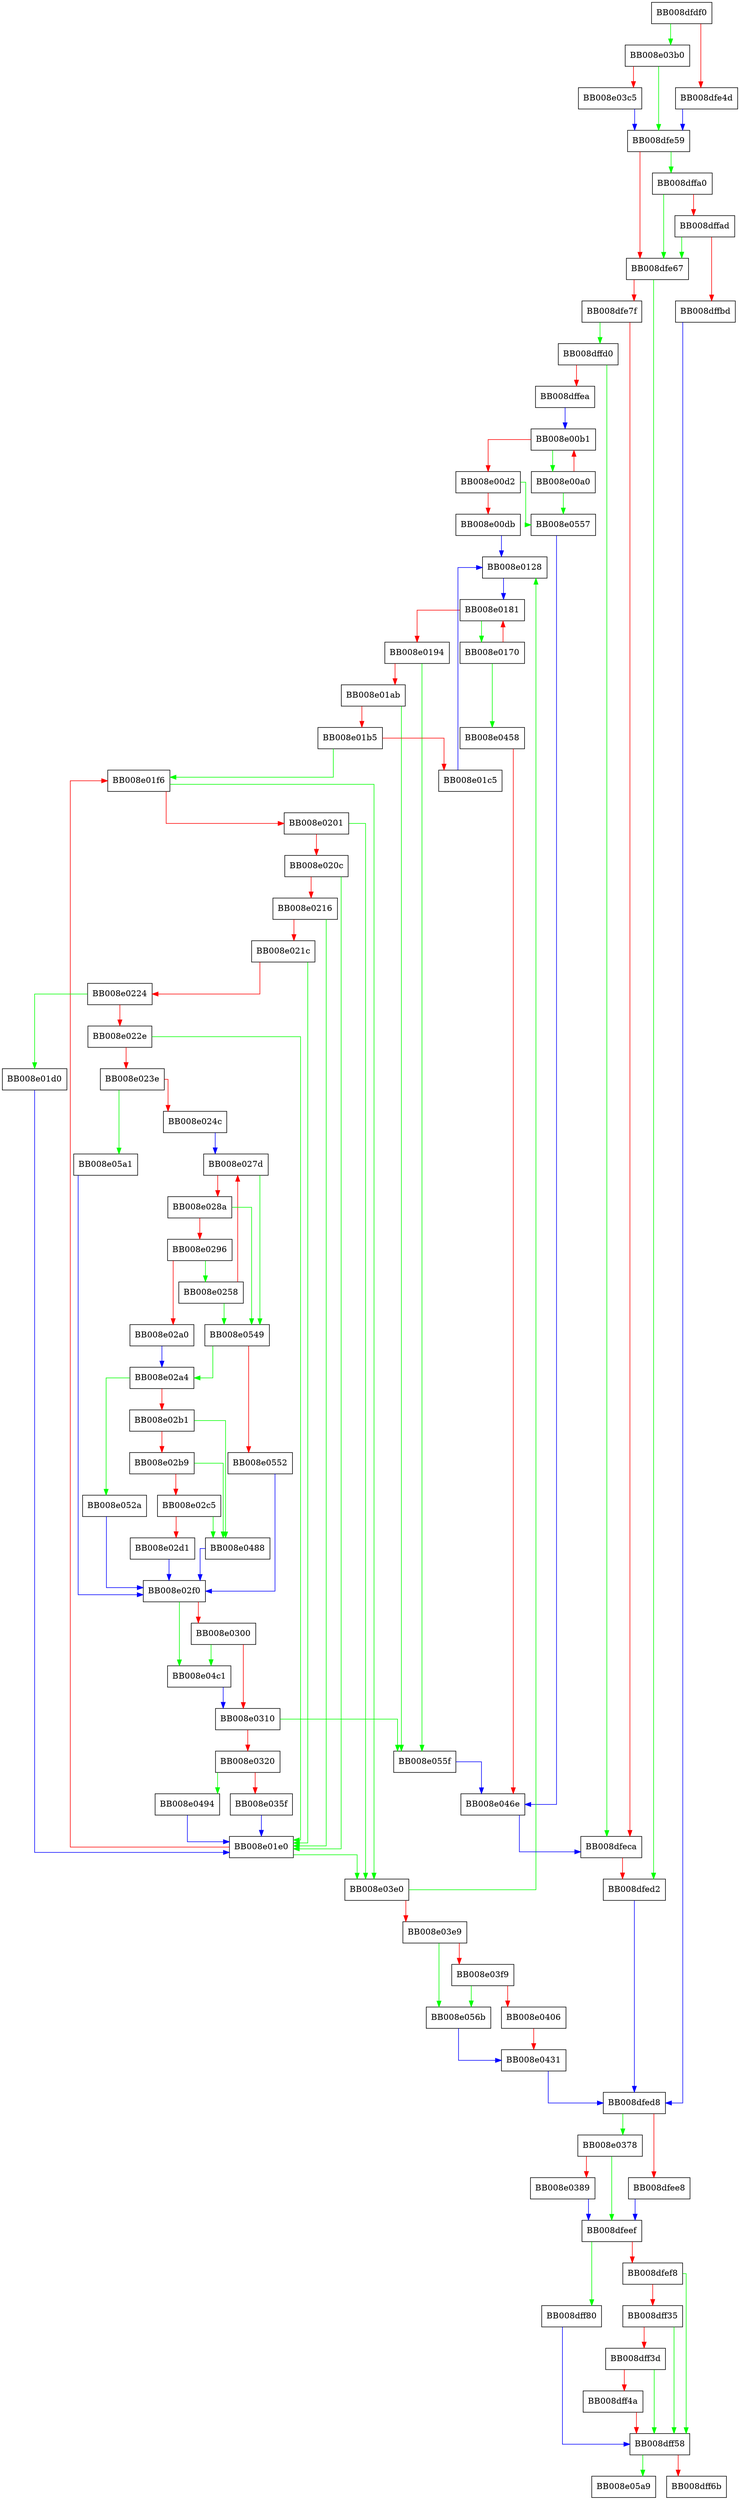 digraph __check_pf {
  node [shape="box"];
  graph [splines=ortho];
  BB008dfdf0 -> BB008e03b0 [color="green"];
  BB008dfdf0 -> BB008dfe4d [color="red"];
  BB008dfe4d -> BB008dfe59 [color="blue"];
  BB008dfe59 -> BB008dffa0 [color="green"];
  BB008dfe59 -> BB008dfe67 [color="red"];
  BB008dfe67 -> BB008dfed2 [color="green"];
  BB008dfe67 -> BB008dfe7f [color="red"];
  BB008dfe7f -> BB008dffd0 [color="green"];
  BB008dfe7f -> BB008dfeca [color="red"];
  BB008dfeca -> BB008dfed2 [color="red"];
  BB008dfed2 -> BB008dfed8 [color="blue"];
  BB008dfed8 -> BB008e0378 [color="green"];
  BB008dfed8 -> BB008dfee8 [color="red"];
  BB008dfee8 -> BB008dfeef [color="blue"];
  BB008dfeef -> BB008dff80 [color="green"];
  BB008dfeef -> BB008dfef8 [color="red"];
  BB008dfef8 -> BB008dff58 [color="green"];
  BB008dfef8 -> BB008dff35 [color="red"];
  BB008dff35 -> BB008dff58 [color="green"];
  BB008dff35 -> BB008dff3d [color="red"];
  BB008dff3d -> BB008dff58 [color="green"];
  BB008dff3d -> BB008dff4a [color="red"];
  BB008dff4a -> BB008dff58 [color="red"];
  BB008dff58 -> BB008e05a9 [color="green"];
  BB008dff58 -> BB008dff6b [color="red"];
  BB008dff80 -> BB008dff58 [color="blue"];
  BB008dffa0 -> BB008dfe67 [color="green"];
  BB008dffa0 -> BB008dffad [color="red"];
  BB008dffad -> BB008dfe67 [color="green"];
  BB008dffad -> BB008dffbd [color="red"];
  BB008dffbd -> BB008dfed8 [color="blue"];
  BB008dffd0 -> BB008dfeca [color="green"];
  BB008dffd0 -> BB008dffea [color="red"];
  BB008dffea -> BB008e00b1 [color="blue"];
  BB008e00a0 -> BB008e0557 [color="green"];
  BB008e00a0 -> BB008e00b1 [color="red"];
  BB008e00b1 -> BB008e00a0 [color="green"];
  BB008e00b1 -> BB008e00d2 [color="red"];
  BB008e00d2 -> BB008e0557 [color="green"];
  BB008e00d2 -> BB008e00db [color="red"];
  BB008e00db -> BB008e0128 [color="blue"];
  BB008e0128 -> BB008e0181 [color="blue"];
  BB008e0170 -> BB008e0458 [color="green"];
  BB008e0170 -> BB008e0181 [color="red"];
  BB008e0181 -> BB008e0170 [color="green"];
  BB008e0181 -> BB008e0194 [color="red"];
  BB008e0194 -> BB008e055f [color="green"];
  BB008e0194 -> BB008e01ab [color="red"];
  BB008e01ab -> BB008e055f [color="green"];
  BB008e01ab -> BB008e01b5 [color="red"];
  BB008e01b5 -> BB008e01f6 [color="green"];
  BB008e01b5 -> BB008e01c5 [color="red"];
  BB008e01c5 -> BB008e0128 [color="blue"];
  BB008e01d0 -> BB008e01e0 [color="blue"];
  BB008e01e0 -> BB008e03e0 [color="green"];
  BB008e01e0 -> BB008e01f6 [color="red"];
  BB008e01f6 -> BB008e03e0 [color="green"];
  BB008e01f6 -> BB008e0201 [color="red"];
  BB008e0201 -> BB008e03e0 [color="green"];
  BB008e0201 -> BB008e020c [color="red"];
  BB008e020c -> BB008e01e0 [color="green"];
  BB008e020c -> BB008e0216 [color="red"];
  BB008e0216 -> BB008e01e0 [color="green"];
  BB008e0216 -> BB008e021c [color="red"];
  BB008e021c -> BB008e01e0 [color="green"];
  BB008e021c -> BB008e0224 [color="red"];
  BB008e0224 -> BB008e01d0 [color="green"];
  BB008e0224 -> BB008e022e [color="red"];
  BB008e022e -> BB008e01e0 [color="green"];
  BB008e022e -> BB008e023e [color="red"];
  BB008e023e -> BB008e05a1 [color="green"];
  BB008e023e -> BB008e024c [color="red"];
  BB008e024c -> BB008e027d [color="blue"];
  BB008e0258 -> BB008e0549 [color="green"];
  BB008e0258 -> BB008e027d [color="red"];
  BB008e027d -> BB008e0549 [color="green"];
  BB008e027d -> BB008e028a [color="red"];
  BB008e028a -> BB008e0549 [color="green"];
  BB008e028a -> BB008e0296 [color="red"];
  BB008e0296 -> BB008e0258 [color="green"];
  BB008e0296 -> BB008e02a0 [color="red"];
  BB008e02a0 -> BB008e02a4 [color="blue"];
  BB008e02a4 -> BB008e052a [color="green"];
  BB008e02a4 -> BB008e02b1 [color="red"];
  BB008e02b1 -> BB008e0488 [color="green"];
  BB008e02b1 -> BB008e02b9 [color="red"];
  BB008e02b9 -> BB008e0488 [color="green"];
  BB008e02b9 -> BB008e02c5 [color="red"];
  BB008e02c5 -> BB008e0488 [color="green"];
  BB008e02c5 -> BB008e02d1 [color="red"];
  BB008e02d1 -> BB008e02f0 [color="blue"];
  BB008e02f0 -> BB008e04c1 [color="green"];
  BB008e02f0 -> BB008e0300 [color="red"];
  BB008e0300 -> BB008e04c1 [color="green"];
  BB008e0300 -> BB008e0310 [color="red"];
  BB008e0310 -> BB008e055f [color="green"];
  BB008e0310 -> BB008e0320 [color="red"];
  BB008e0320 -> BB008e0494 [color="green"];
  BB008e0320 -> BB008e035f [color="red"];
  BB008e035f -> BB008e01e0 [color="blue"];
  BB008e0378 -> BB008dfeef [color="green"];
  BB008e0378 -> BB008e0389 [color="red"];
  BB008e0389 -> BB008dfeef [color="blue"];
  BB008e03b0 -> BB008dfe59 [color="green"];
  BB008e03b0 -> BB008e03c5 [color="red"];
  BB008e03c5 -> BB008dfe59 [color="blue"];
  BB008e03e0 -> BB008e0128 [color="green"];
  BB008e03e0 -> BB008e03e9 [color="red"];
  BB008e03e9 -> BB008e056b [color="green"];
  BB008e03e9 -> BB008e03f9 [color="red"];
  BB008e03f9 -> BB008e056b [color="green"];
  BB008e03f9 -> BB008e0406 [color="red"];
  BB008e0406 -> BB008e0431 [color="red"];
  BB008e0431 -> BB008dfed8 [color="blue"];
  BB008e0458 -> BB008e046e [color="red"];
  BB008e046e -> BB008dfeca [color="blue"];
  BB008e0488 -> BB008e02f0 [color="blue"];
  BB008e0494 -> BB008e01e0 [color="blue"];
  BB008e04c1 -> BB008e0310 [color="blue"];
  BB008e052a -> BB008e02f0 [color="blue"];
  BB008e0549 -> BB008e02a4 [color="green"];
  BB008e0549 -> BB008e0552 [color="red"];
  BB008e0552 -> BB008e02f0 [color="blue"];
  BB008e0557 -> BB008e046e [color="blue"];
  BB008e055f -> BB008e046e [color="blue"];
  BB008e056b -> BB008e0431 [color="blue"];
  BB008e05a1 -> BB008e02f0 [color="blue"];
}